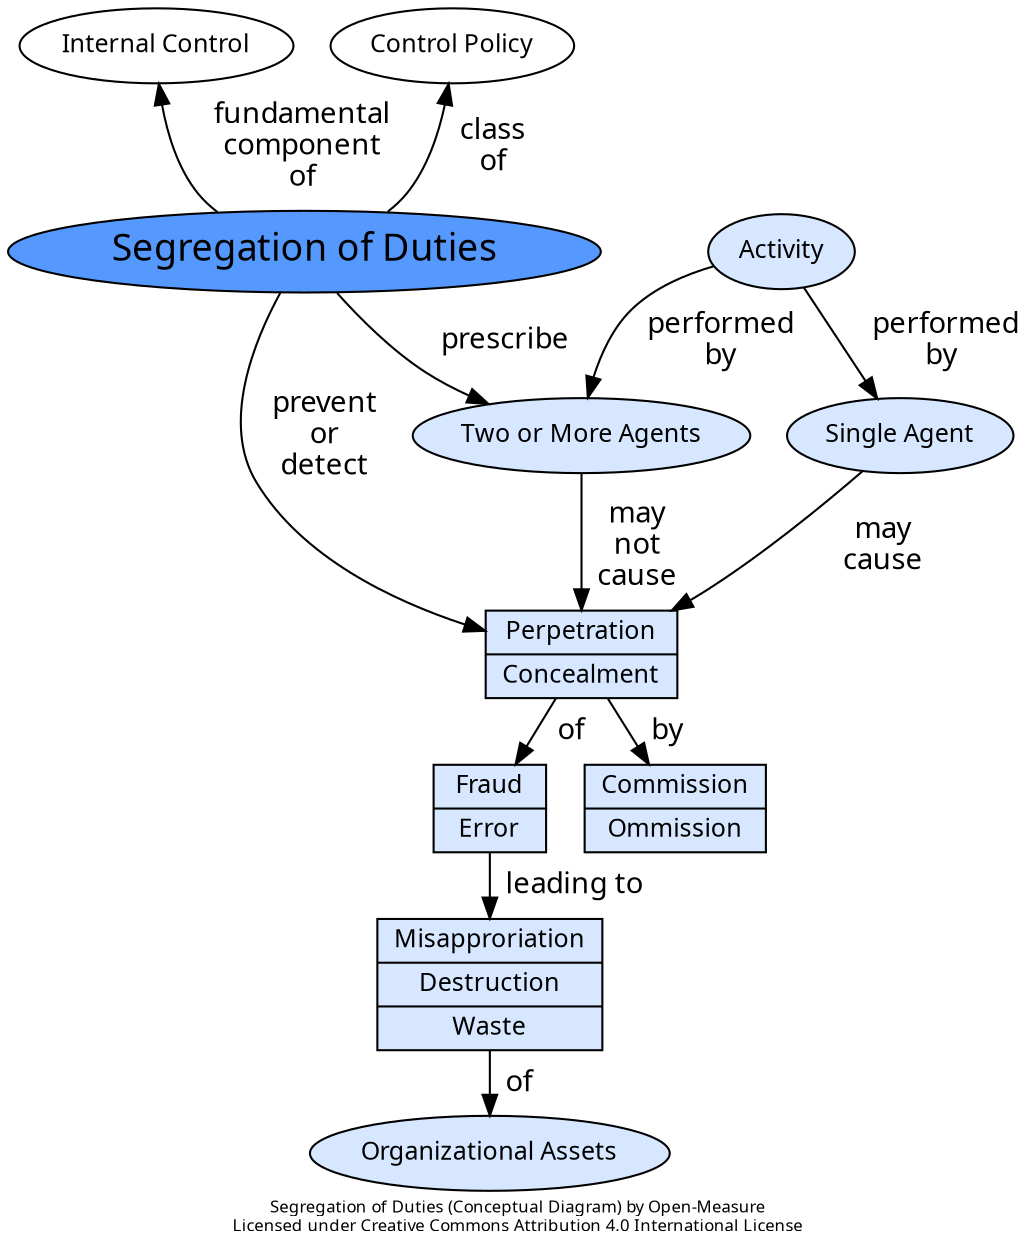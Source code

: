 digraph G {
	rankdir="TB";
	ranksep="0";
	splines="curve";
	newrank=true;
	packmode="clust";
	compound=true;
	fontname="Calibri";
	label="Segregation of Duties (Conceptual Diagram) by Open-Measure\nLicensed under Creative Commons Attribution 4.0 International License";
	fontsize=8;
	node[shape="ellipse", fontsize=12, fillcolor="#d6e7ff", style="filled", fontname="Calibri"];
	edge[fontname="Calibri", minlen="1"];

	# Parent Concept
	n_internal_control [label="Internal Control", fillcolor="#ffffff"];
	n_internal_control -> n_sod [weight=10, label="  fundamental  \n  component  \n  of  ", dir="back"];
	n_control_policy [label="Control Policy", fillcolor="#ffffff"];
	n_control_policy -> n_sod [weight=10, label="  class  \n  of  ", dir="back"];

	# Concept
	n_sod [label="Segregation of Duties", fontsize=18, fillcolor="#5599ff", URL="https://open-measure.atlassian.net/wiki/spaces/DIC/pages/1079050286"];

	# Key Characteristics
	n_perpetration_concealment [label="{<perpetration>Perpetration|<concealment>Concealment}", shape="record", color="black", fontcolor="black"];
	n_perpetration_concealment -> n_fraud_error [label="  of  "];
	n_asset_risks [label="{<misappropriation> Misapproriation|<destruction> Destruction|<waste> Waste}", shape="record", color="black", fontcolor="black"];
	n_asset_risks -> n_assets [label="  of  "];
	n_assets [label="Organizational Assets"];
	n_perpetration_concealment -> n_commission_ommission [label="  by  "];
	n_commission_ommission [label="{<commission> Commission|<ommission> Ommission}", shape="record", color="black", fontcolor="black"];
	n_fraud_error -> n_asset_risks [label="  leading to  "];
	n_fraud_error [label="{<fraud> Fraud|<error> Error}", shape="record", color="black", fontcolor="black"];
	n_sod -> n_two_or_more [label="  prescribe  "];
	n_activity [label="Activity"];
	n_activity -> n_single [label="  performed \n  by  "];
	n_activity -> n_two_or_more [label="  performed  \n  by  "];

	n_single -> n_perpetration_concealment [label="  may  \n  cause  "];
	n_two_or_more -> n_perpetration_concealment [label="  may  \n  not  \n  cause  "];
	n_single [label="Single Agent"];
	n_two_or_more [label="Two or More Agents"];
	n_sod -> n_perpetration_concealment [label="  prevent  \n  or  \n  detect  "];
	# Levels
			{ rank=same; n_two_or_more; n_single }
				# { rank=same; n_fraud_error; n_asset_risks }

}
